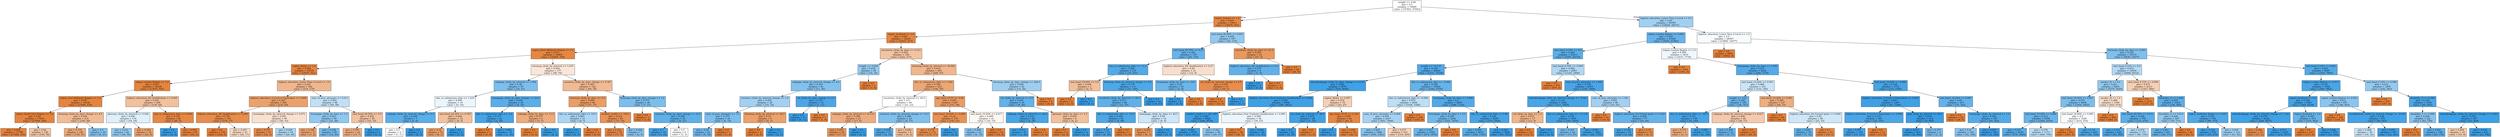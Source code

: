 digraph Tree {
node [shape=box, style="filled", color="black"] ;
0 [label="weight <= 0.99\ngini = 0.5\nsamples = 74806\nvalue = [37403, 37403]", fillcolor="#e5813900"] ;
1 [label="region_Ireland <= 1.0\ngini = 0.091\nsamples = 19411\nvalue = [18479, 932]", fillcolor="#e58139f2"] ;
0 -> 1 [labeldistance=2.5, labelangle=45, headlabel="True"] ;
2 [label="region_Scotland <= 1.0\ngini = 0.081\nsamples = 19244\nvalue = [18427, 817]", fillcolor="#e58139f4"] ;
1 -> 2 ;
3 [label="region_West Midlands Region <= 1.0\ngini = 0.071\nsamples = 18905\nvalue = [18205, 700]", fillcolor="#e58139f5"] ;
2 -> 3 ;
4 [label="region_Wales <= 1.0\ngini = 0.064\nsamples = 18728\nvalue = [18107, 621]", fillcolor="#e58139f6"] ;
3 -> 4 ;
5 [label="region_London Region <= 1.0\ngini = 0.053\nsamples = 18336\nvalue = [17833, 503]", fillcolor="#e58139f8"] ;
4 -> 5 ;
6 [label="region_East Midlands Region <= 1.0\ngini = 0.047\nsamples = 18128\nvalue = [17694, 434]", fillcolor="#e58139f9"] ;
5 -> 6 ;
7 [label="region_South East Region <= 1.0\ngini = 0.04\nsamples = 17914\nvalue = [17548, 366]", fillcolor="#e58139fa"] ;
6 -> 7 ;
8 [label="gini = 0.034\nsamples = 17758\nvalue = [17448, 310]", fillcolor="#e58139fa"] ;
7 -> 8 ;
9 [label="gini = 0.46\nsamples = 156\nvalue = [100, 56]", fillcolor="#e5813970"] ;
7 -> 9 ;
10 [label="forumng_clicks_by_days_change <= 4.5\ngini = 0.434\nsamples = 214\nvalue = [146, 68]", fillcolor="#e5813988"] ;
6 -> 10 ;
11 [label="gini = 0.379\nsamples = 185\nvalue = [138, 47]", fillcolor="#e58139a8"] ;
10 -> 11 ;
12 [label="gini = 0.4\nsamples = 29\nvalue = [8, 21]", fillcolor="#399de59e"] ;
10 -> 12 ;
13 [label="highest_education_HE Qualification <= 0.005\ngini = 0.443\nsamples = 208\nvalue = [139, 69]", fillcolor="#e5813980"] ;
5 -> 13 ;
14 [label="glossary_clicks_by_interval <= 0.028\ngini = 0.496\nsamples = 118\nvalue = [54, 64]", fillcolor="#399de528"] ;
13 -> 14 ;
15 [label="gini = 0.433\nsamples = 82\nvalue = [26, 56]", fillcolor="#399de589"] ;
14 -> 15 ;
16 [label="gini = 0.346\nsamples = 36\nvalue = [28, 8]", fillcolor="#e58139b6"] ;
14 -> 16 ;
17 [label="due_vs_submission_date <= 0.044\ngini = 0.105\nsamples = 90\nvalue = [85, 5]", fillcolor="#e58139f0"] ;
13 -> 17 ;
18 [label="gini = 0.0\nsamples = 3\nvalue = [0, 3]", fillcolor="#399de5ff"] ;
17 -> 18 ;
19 [label="gini = 0.045\nsamples = 87\nvalue = [85, 2]", fillcolor="#e58139f9"] ;
17 -> 19 ;
20 [label="highest_education_Lower Than A Level <= 1.0\ngini = 0.421\nsamples = 392\nvalue = [274, 118]", fillcolor="#e5813991"] ;
4 -> 20 ;
21 [label="highest_education_A Level or Equivalent <= 0.998\ngini = 0.325\nsamples = 294\nvalue = [234, 60]", fillcolor="#e58139be"] ;
20 -> 21 ;
22 [label="highest_education_HE Qualification <= 0.999\ngini = 0.159\nsamples = 195\nvalue = [178, 17]", fillcolor="#e58139e7"] ;
21 -> 22 ;
23 [label="gini = 0.0\nsamples = 154\nvalue = [154, 0]", fillcolor="#e58139ff"] ;
22 -> 23 ;
24 [label="gini = 0.485\nsamples = 41\nvalue = [24, 17]", fillcolor="#e581394a"] ;
22 -> 24 ;
25 [label="homepage_clicks_by_interval_change <= 0.971\ngini = 0.491\nsamples = 99\nvalue = [56, 43]", fillcolor="#e581393b"] ;
21 -> 25 ;
26 [label="gini = 0.157\nsamples = 35\nvalue = [32, 3]", fillcolor="#e58139e7"] ;
25 -> 26 ;
27 [label="gini = 0.469\nsamples = 64\nvalue = [24, 40]", fillcolor="#399de566"] ;
25 -> 27 ;
28 [label="num_of_prev_attempts <= 0.013\ngini = 0.483\nsamples = 98\nvalue = [40, 58]", fillcolor="#399de54f"] ;
20 -> 28 ;
29 [label="homepage_clicks_by_days <= 1.5\ngini = 0.423\nsamples = 69\nvalue = [21, 48]", fillcolor="#399de58f"] ;
28 -> 29 ;
30 [label="gini = 0.346\nsamples = 9\nvalue = [7, 2]", fillcolor="#e58139b6"] ;
29 -> 30 ;
31 [label="gini = 0.358\nsamples = 60\nvalue = [14, 46]", fillcolor="#399de5b1"] ;
29 -> 31 ;
32 [label="imd_band_40-50% <= 0.5\ngini = 0.452\nsamples = 29\nvalue = [19, 10]", fillcolor="#e5813979"] ;
28 -> 32 ;
33 [label="gini = 0.393\nsamples = 26\nvalue = [19, 7]", fillcolor="#e58139a1"] ;
32 -> 33 ;
34 [label="gini = 0.0\nsamples = 3\nvalue = [0, 3]", fillcolor="#399de5ff"] ;
32 -> 34 ;
35 [label="forumng_clicks_by_interval <= 1.035\ngini = 0.494\nsamples = 177\nvalue = [98, 79]", fillcolor="#e5813931"] ;
3 -> 35 ;
36 [label="subpage_clicks_by_interval <= 1.594\ngini = 0.38\nsamples = 55\nvalue = [14, 41]", fillcolor="#399de5a8"] ;
35 -> 36 ;
37 [label="due_vs_submission_date <= 1.218\ngini = 0.499\nsamples = 19\nvalue = [9, 10]", fillcolor="#399de519"] ;
36 -> 37 ;
38 [label="subpage_clicks_by_interval_change <= 0.5\ngini = 0.245\nsamples = 7\nvalue = [1, 6]", fillcolor="#399de5d4"] ;
37 -> 38 ;
39 [label="gini = 0.5\nsamples = 2\nvalue = [1, 1]", fillcolor="#e5813900"] ;
38 -> 39 ;
40 [label="gini = 0.0\nsamples = 5\nvalue = [0, 5]", fillcolor="#399de5ff"] ;
38 -> 40 ;
41 [label="imd_band_20-30% <= 0.555\ngini = 0.444\nsamples = 12\nvalue = [8, 4]", fillcolor="#e581397f"] ;
37 -> 41 ;
42 [label="gini = 0.32\nsamples = 10\nvalue = [8, 2]", fillcolor="#e58139bf"] ;
41 -> 42 ;
43 [label="gini = 0.0\nsamples = 2\nvalue = [0, 2]", fillcolor="#399de5ff"] ;
41 -> 43 ;
44 [label="homepage_clicks_by_days_change <= 22.0\ngini = 0.239\nsamples = 36\nvalue = [5, 31]", fillcolor="#399de5d6"] ;
36 -> 44 ;
45 [label="due_vs_submission_date <= -4.0\ngini = 0.117\nsamples = 32\nvalue = [2, 30]", fillcolor="#399de5ee"] ;
44 -> 45 ;
46 [label="gini = 0.0\nsamples = 1\nvalue = [1, 0]", fillcolor="#e58139ff"] ;
45 -> 46 ;
47 [label="gini = 0.062\nsamples = 31\nvalue = [1, 30]", fillcolor="#399de5f6"] ;
45 -> 47 ;
48 [label="subpage_clicks_by_days <= 11.5\ngini = 0.375\nsamples = 4\nvalue = [3, 1]", fillcolor="#e58139aa"] ;
44 -> 48 ;
49 [label="gini = 0.0\nsamples = 3\nvalue = [3, 0]", fillcolor="#e58139ff"] ;
48 -> 49 ;
50 [label="gini = 0.0\nsamples = 1\nvalue = [0, 1]", fillcolor="#399de5ff"] ;
48 -> 50 ;
51 [label="resource_clicks_by_days_change <= 4.787\ngini = 0.429\nsamples = 122\nvalue = [84, 38]", fillcolor="#e581398c"] ;
35 -> 51 ;
52 [label="forumng_clicks_by_days <= 0.5\ngini = 0.296\nsamples = 94\nvalue = [77, 17]", fillcolor="#e58139c7"] ;
51 -> 52 ;
53 [label="due_vs_submission_date <= 14.0\ngini = 0.463\nsamples = 11\nvalue = [4, 7]", fillcolor="#399de56d"] ;
52 -> 53 ;
54 [label="gini = 0.0\nsamples = 7\nvalue = [0, 7]", fillcolor="#399de5ff"] ;
53 -> 54 ;
55 [label="gini = 0.0\nsamples = 4\nvalue = [4, 0]", fillcolor="#e58139ff"] ;
53 -> 55 ;
56 [label="studied_credits <= 105.0\ngini = 0.212\nsamples = 83\nvalue = [73, 10]", fillcolor="#e58139dc"] ;
52 -> 56 ;
57 [label="gini = 0.123\nsamples = 76\nvalue = [71, 5]", fillcolor="#e58139ed"] ;
56 -> 57 ;
58 [label="gini = 0.408\nsamples = 7\nvalue = [2, 5]", fillcolor="#399de599"] ;
56 -> 58 ;
59 [label="forumng_clicks_by_days_change <= 1.0\ngini = 0.375\nsamples = 28\nvalue = [7, 21]", fillcolor="#399de5aa"] ;
51 -> 59 ;
60 [label="gini = 0.0\nsamples = 3\nvalue = [3, 0]", fillcolor="#e58139ff"] ;
59 -> 60 ;
61 [label="resource_clicks_by_days_change <= 14.5\ngini = 0.269\nsamples = 25\nvalue = [4, 21]", fillcolor="#399de5ce"] ;
59 -> 61 ;
62 [label="gini = 0.1\nsamples = 19\nvalue = [1, 18]", fillcolor="#399de5f1"] ;
61 -> 62 ;
63 [label="gini = 0.5\nsamples = 6\nvalue = [3, 3]", fillcolor="#e5813900"] ;
61 -> 63 ;
64 [label="oucontent_clicks_by_days <= 4.313\ngini = 0.452\nsamples = 339\nvalue = [222, 117]", fillcolor="#e5813979"] ;
2 -> 64 ;
65 [label="weight <= 0.029\ngini = 0.434\nsamples = 44\nvalue = [14, 30]", fillcolor="#399de588"] ;
64 -> 65 ;
66 [label="subpage_clicks_by_interval_change <= 4.5\ngini = 0.393\nsamples = 41\nvalue = [11, 30]", fillcolor="#399de5a1"] ;
65 -> 66 ;
67 [label="resource_clicks_by_interval_change <= 3.5\ngini = 0.452\nsamples = 29\nvalue = [10, 19]", fillcolor="#399de579"] ;
66 -> 67 ;
68 [label="num_of_prev_attempts <= 1.5\ngini = 0.375\nsamples = 24\nvalue = [6, 18]", fillcolor="#399de5aa"] ;
67 -> 68 ;
69 [label="gini = 0.34\nsamples = 23\nvalue = [5, 18]", fillcolor="#399de5b8"] ;
68 -> 69 ;
70 [label="gini = 0.0\nsamples = 1\nvalue = [1, 0]", fillcolor="#e58139ff"] ;
68 -> 70 ;
71 [label="forumng_clicks_by_interval <= 28.5\ngini = 0.32\nsamples = 5\nvalue = [4, 1]", fillcolor="#e58139bf"] ;
67 -> 71 ;
72 [label="gini = 0.0\nsamples = 4\nvalue = [4, 0]", fillcolor="#e58139ff"] ;
71 -> 72 ;
73 [label="gini = 0.0\nsamples = 1\nvalue = [0, 1]", fillcolor="#399de5ff"] ;
71 -> 73 ;
74 [label="url_clicks_by_days_change <= 2.5\ngini = 0.153\nsamples = 12\nvalue = [1, 11]", fillcolor="#399de5e8"] ;
66 -> 74 ;
75 [label="gini = 0.0\nsamples = 11\nvalue = [0, 11]", fillcolor="#399de5ff"] ;
74 -> 75 ;
76 [label="gini = 0.0\nsamples = 1\nvalue = [1, 0]", fillcolor="#e58139ff"] ;
74 -> 76 ;
77 [label="gini = 0.0\nsamples = 3\nvalue = [3, 0]", fillcolor="#e58139ff"] ;
65 -> 77 ;
78 [label="forumng_clicks_by_interval <= 34.948\ngini = 0.416\nsamples = 295\nvalue = [208, 87]", fillcolor="#e5813994"] ;
64 -> 78 ;
79 [label="due_vs_submission_date <= 1.029\ngini = 0.358\nsamples = 253\nvalue = [194, 59]", fillcolor="#e58139b1"] ;
78 -> 79 ;
80 [label="oucontent_clicks_by_interval <= 29.0\ngini = 0.5\nsamples = 46\nvalue = [23, 23]", fillcolor="#e5813900"] ;
79 -> 80 ;
81 [label="subpage_clicks_by_interval <= 10.113\ngini = 0.386\nsamples = 23\nvalue = [17, 6]", fillcolor="#e58139a5"] ;
80 -> 81 ;
82 [label="gini = 0.255\nsamples = 20\nvalue = [17, 3]", fillcolor="#e58139d2"] ;
81 -> 82 ;
83 [label="gini = 0.0\nsamples = 3\nvalue = [0, 3]", fillcolor="#399de5ff"] ;
81 -> 83 ;
84 [label="resource_clicks_by_interval_change <= 10.5\ngini = 0.386\nsamples = 23\nvalue = [6, 17]", fillcolor="#399de5a5"] ;
80 -> 84 ;
85 [label="gini = 0.208\nsamples = 17\nvalue = [2, 15]", fillcolor="#399de5dd"] ;
84 -> 85 ;
86 [label="gini = 0.444\nsamples = 6\nvalue = [4, 2]", fillcolor="#e581397f"] ;
84 -> 86 ;
87 [label="age_band_35-55 <= 0.98\ngini = 0.287\nsamples = 207\nvalue = [171, 36]", fillcolor="#e58139c9"] ;
79 -> 87 ;
88 [label="imd_band_10-20% <= 0.985\ngini = 0.21\nsamples = 176\nvalue = [155, 21]", fillcolor="#e58139dc"] ;
87 -> 88 ;
89 [label="gini = 0.178\nsamples = 172\nvalue = [155, 17]", fillcolor="#e58139e3"] ;
88 -> 89 ;
90 [label="gini = 0.0\nsamples = 4\nvalue = [0, 4]", fillcolor="#399de5ff"] ;
88 -> 90 ;
91 [label="imd_band_10-20% <= 0.017\ngini = 0.499\nsamples = 31\nvalue = [16, 15]", fillcolor="#e5813910"] ;
87 -> 91 ;
92 [label="gini = 0.408\nsamples = 21\nvalue = [6, 15]", fillcolor="#399de599"] ;
91 -> 92 ;
93 [label="gini = 0.0\nsamples = 10\nvalue = [10, 0]", fillcolor="#e58139ff"] ;
91 -> 93 ;
94 [label="forumng_clicks_by_days_change <= 228.5\ngini = 0.444\nsamples = 42\nvalue = [14, 28]", fillcolor="#399de57f"] ;
78 -> 94 ;
95 [label="url_clicks_by_interval <= 2.5\ngini = 0.291\nsamples = 34\nvalue = [6, 28]", fillcolor="#399de5c8"] ;
94 -> 95 ;
96 [label="subpage_clicks_by_interval <= 26.0\ngini = 0.133\nsamples = 28\nvalue = [2, 26]", fillcolor="#399de5eb"] ;
95 -> 96 ;
97 [label="gini = 0.071\nsamples = 27\nvalue = [1, 26]", fillcolor="#399de5f5"] ;
96 -> 97 ;
98 [label="gini = 0.0\nsamples = 1\nvalue = [1, 0]", fillcolor="#e58139ff"] ;
96 -> 98 ;
99 [label="glossary_clicks_by_days <= 1.5\ngini = 0.444\nsamples = 6\nvalue = [4, 2]", fillcolor="#e581397f"] ;
95 -> 99 ;
100 [label="gini = 0.0\nsamples = 4\nvalue = [4, 0]", fillcolor="#e58139ff"] ;
99 -> 100 ;
101 [label="gini = 0.0\nsamples = 2\nvalue = [0, 2]", fillcolor="#399de5ff"] ;
99 -> 101 ;
102 [label="gini = 0.0\nsamples = 8\nvalue = [8, 0]", fillcolor="#e58139ff"] ;
94 -> 102 ;
103 [label="imd_band_80-90% <= 0.003\ngini = 0.429\nsamples = 167\nvalue = [52, 115]", fillcolor="#399de58c"] ;
1 -> 103 ;
104 [label="imd_band_60-70% <= 0.27\ngini = 0.302\nsamples = 135\nvalue = [25, 110]", fillcolor="#399de5c5"] ;
103 -> 104 ;
105 [label="due_vs_submission_date <= -11.5\ngini = 0.202\nsamples = 114\nvalue = [13, 101]", fillcolor="#399de5de"] ;
104 -> 105 ;
106 [label="imd_band_50-60% <= 0.5\ngini = 0.444\nsamples = 3\nvalue = [2, 1]", fillcolor="#e581397f"] ;
105 -> 106 ;
107 [label="gini = 0.0\nsamples = 2\nvalue = [2, 0]", fillcolor="#e58139ff"] ;
106 -> 107 ;
108 [label="gini = 0.0\nsamples = 1\nvalue = [0, 1]", fillcolor="#399de5ff"] ;
106 -> 108 ;
109 [label="forumng_clicks_by_interval_change <= 0.5\ngini = 0.179\nsamples = 111\nvalue = [11, 100]", fillcolor="#399de5e3"] ;
105 -> 109 ;
110 [label="oucontent_clicks_by_interval <= 46.0\ngini = 0.271\nsamples = 68\nvalue = [11, 57]", fillcolor="#399de5ce"] ;
109 -> 110 ;
111 [label="due_vs_submission_date <= 13.5\ngini = 0.168\nsamples = 54\nvalue = [5, 49]", fillcolor="#399de5e5"] ;
110 -> 111 ;
112 [label="gini = 0.14\nsamples = 53\nvalue = [4, 49]", fillcolor="#399de5ea"] ;
111 -> 112 ;
113 [label="gini = 0.0\nsamples = 1\nvalue = [1, 0]", fillcolor="#e58139ff"] ;
111 -> 113 ;
114 [label="homepage_clicks_by_days <= 20.5\ngini = 0.49\nsamples = 14\nvalue = [6, 8]", fillcolor="#399de540"] ;
110 -> 114 ;
115 [label="gini = 0.245\nsamples = 7\nvalue = [6, 1]", fillcolor="#e58139d4"] ;
114 -> 115 ;
116 [label="gini = 0.0\nsamples = 7\nvalue = [0, 7]", fillcolor="#399de5ff"] ;
114 -> 116 ;
117 [label="gini = 0.0\nsamples = 43\nvalue = [0, 43]", fillcolor="#399de5ff"] ;
109 -> 117 ;
118 [label="highest_education_HE Qualification <= 0.27\ngini = 0.49\nsamples = 21\nvalue = [12, 9]", fillcolor="#e5813940"] ;
104 -> 118 ;
119 [label="homepage_clicks_by_days <= 18.0\ngini = 0.32\nsamples = 10\nvalue = [2, 8]", fillcolor="#399de5bf"] ;
118 -> 119 ;
120 [label="gini = 0.0\nsamples = 8\nvalue = [0, 8]", fillcolor="#399de5ff"] ;
119 -> 120 ;
121 [label="gini = 0.0\nsamples = 2\nvalue = [2, 0]", fillcolor="#e58139ff"] ;
119 -> 121 ;
122 [label="url_clicks_by_interval_change <= 0.5\ngini = 0.165\nsamples = 11\nvalue = [10, 1]", fillcolor="#e58139e6"] ;
118 -> 122 ;
123 [label="gini = 0.0\nsamples = 10\nvalue = [10, 0]", fillcolor="#e58139ff"] ;
122 -> 123 ;
124 [label="gini = 0.0\nsamples = 1\nvalue = [0, 1]", fillcolor="#399de5ff"] ;
122 -> 124 ;
125 [label="oucontent_clicks_by_days <= 21.5\ngini = 0.264\nsamples = 32\nvalue = [27, 5]", fillcolor="#e58139d0"] ;
103 -> 125 ;
126 [label="highest_education_HE Qualification <= 0.5\ngini = 0.278\nsamples = 6\nvalue = [1, 5]", fillcolor="#399de5cc"] ;
125 -> 126 ;
127 [label="gini = 0.0\nsamples = 5\nvalue = [0, 5]", fillcolor="#399de5ff"] ;
126 -> 127 ;
128 [label="gini = 0.0\nsamples = 1\nvalue = [1, 0]", fillcolor="#e58139ff"] ;
126 -> 128 ;
129 [label="gini = 0.0\nsamples = 26\nvalue = [26, 0]", fillcolor="#e58139ff"] ;
125 -> 129 ;
130 [label="highest_education_Lower Than A Level <= 0.0\ngini = 0.45\nsamples = 55395\nvalue = [18924, 36471]", fillcolor="#399de57b"] ;
0 -> 130 [labeldistance=2.5, labelangle=-45, headlabel="False"] ;
131 [label="region_London Region <= 0.002\ngini = 0.303\nsamples = 27028\nvalue = [5034, 21994]", fillcolor="#399de5c5"] ;
130 -> 131 ;
132 [label="imd_band_0-10% <= 0.0\ngini = 0.246\nsamples = 23613\nvalue = [3397, 20216]", fillcolor="#399de5d4"] ;
131 -> 132 ;
133 [label="weight <= 10.133\ngini = 0.196\nsamples = 20620\nvalue = [2272, 18348]", fillcolor="#399de5df"] ;
132 -> 133 ;
134 [label="sharedsubpage_clicks_by_days_change <= 0.135\ngini = 0.064\nsamples = 9978\nvalue = [330, 9648]", fillcolor="#399de5f6"] ;
133 -> 134 ;
135 [label="highest_education_Post Graduate Qualification <= 0.028\ngini = 0.056\nsamples = 9908\nvalue = [287, 9621]", fillcolor="#399de5f7"] ;
134 -> 135 ;
136 [label="studied_credits <= 221.285\ngini = 0.049\nsamples = 9826\nvalue = [248, 9578]", fillcolor="#399de5f8"] ;
135 -> 136 ;
137 [label="gini = 0.044\nsamples = 9730\nvalue = [219, 9511]", fillcolor="#399de5f9"] ;
136 -> 137 ;
138 [label="gini = 0.422\nsamples = 96\nvalue = [29, 67]", fillcolor="#399de591"] ;
136 -> 138 ;
139 [label="highest_education_Post Graduate Qualification <= 0.985\ngini = 0.499\nsamples = 82\nvalue = [39, 43]", fillcolor="#399de518"] ;
135 -> 139 ;
140 [label="gini = 0.0\nsamples = 38\nvalue = [38, 0]", fillcolor="#e58139ff"] ;
139 -> 140 ;
141 [label="gini = 0.044\nsamples = 44\nvalue = [1, 43]", fillcolor="#399de5f9"] ;
139 -> 141 ;
142 [label="region_Wales <= 0.087\ngini = 0.474\nsamples = 70\nvalue = [43, 27]", fillcolor="#e581395f"] ;
134 -> 142 ;
143 [label="url_clicks_by_interval <= 39.5\ngini = 0.074\nsamples = 26\nvalue = [1, 25]", fillcolor="#399de5f5"] ;
142 -> 143 ;
144 [label="gini = 0.0\nsamples = 25\nvalue = [0, 25]", fillcolor="#399de5ff"] ;
143 -> 144 ;
145 [label="gini = 0.0\nsamples = 1\nvalue = [1, 0]", fillcolor="#e58139ff"] ;
143 -> 145 ;
146 [label="age_band_35-55 <= 0.164\ngini = 0.087\nsamples = 44\nvalue = [42, 2]", fillcolor="#e58139f3"] ;
142 -> 146 ;
147 [label="gini = 0.0\nsamples = 1\nvalue = [0, 1]", fillcolor="#399de5ff"] ;
146 -> 147 ;
148 [label="gini = 0.045\nsamples = 43\nvalue = [42, 1]", fillcolor="#e58139f9"] ;
146 -> 148 ;
149 [label="due_vs_submission_date <= -0.006\ngini = 0.298\nsamples = 10642\nvalue = [1942, 8700]", fillcolor="#399de5c6"] ;
133 -> 149 ;
150 [label="due_vs_submission_date <= -0.998\ngini = 0.479\nsamples = 2602\nvalue = [1036, 1566]", fillcolor="#399de556"] ;
149 -> 150 ;
151 [label="num_of_prev_attempts <= 0.008\ngini = 0.456\nsamples = 2417\nvalue = [851, 1566]", fillcolor="#399de574"] ;
150 -> 151 ;
152 [label="gini = 0.405\nsamples = 1896\nvalue = [535, 1361]", fillcolor="#399de59b"] ;
151 -> 152 ;
153 [label="gini = 0.477\nsamples = 521\nvalue = [316, 205]", fillcolor="#e581395a"] ;
151 -> 153 ;
154 [label="gini = 0.0\nsamples = 185\nvalue = [185, 0]", fillcolor="#e58139ff"] ;
150 -> 154 ;
155 [label="homepage_clicks_by_days <= 5.986\ngini = 0.2\nsamples = 8040\nvalue = [906, 7134]", fillcolor="#399de5df"] ;
149 -> 155 ;
156 [label="homepage_clicks_by_days <= 5.0\ngini = 0.344\nsamples = 2401\nvalue = [531, 1870]", fillcolor="#399de5b7"] ;
155 -> 156 ;
157 [label="gini = 0.323\nsamples = 2344\nvalue = [474, 1870]", fillcolor="#399de5be"] ;
156 -> 157 ;
158 [label="gini = 0.0\nsamples = 57\nvalue = [57, 0]", fillcolor="#e58139ff"] ;
156 -> 158 ;
159 [label="due_vs_submission_date <= 0.99\ngini = 0.124\nsamples = 5639\nvalue = [375, 5264]", fillcolor="#399de5ed"] ;
155 -> 159 ;
160 [label="gini = 0.246\nsamples = 2033\nvalue = [292, 1741]", fillcolor="#399de5d4"] ;
159 -> 160 ;
161 [label="gini = 0.045\nsamples = 3606\nvalue = [83, 3523]", fillcolor="#399de5f9"] ;
159 -> 161 ;
162 [label="imd_band_0-10% <= 0.999\ngini = 0.469\nsamples = 2993\nvalue = [1125, 1868]", fillcolor="#399de565"] ;
132 -> 162 ;
163 [label="gini = 0.0\nsamples = 975\nvalue = [975, 0]", fillcolor="#e58139ff"] ;
162 -> 163 ;
164 [label="num_of_prev_attempts <= 1.025\ngini = 0.138\nsamples = 2018\nvalue = [150, 1868]", fillcolor="#399de5eb"] ;
162 -> 164 ;
165 [label="sharedsubpage_clicks_by_interval_change <= -0.041\ngini = 0.114\nsamples = 1922\nvalue = [117, 1805]", fillcolor="#399de5ee"] ;
164 -> 165 ;
166 [label="url_clicks_by_days <= 1.5\ngini = 0.415\nsamples = 17\nvalue = [12, 5]", fillcolor="#e5813995"] ;
165 -> 166 ;
167 [label="gini = 0.0\nsamples = 12\nvalue = [12, 0]", fillcolor="#e58139ff"] ;
166 -> 167 ;
168 [label="gini = 0.0\nsamples = 5\nvalue = [0, 5]", fillcolor="#399de5ff"] ;
166 -> 168 ;
169 [label="due_vs_submission_date <= -11.132\ngini = 0.104\nsamples = 1905\nvalue = [105, 1800]", fillcolor="#399de5f0"] ;
165 -> 169 ;
170 [label="gini = 0.367\nsamples = 62\nvalue = [15, 47]", fillcolor="#399de5ae"] ;
169 -> 170 ;
171 [label="gini = 0.093\nsamples = 1843\nvalue = [90, 1753]", fillcolor="#399de5f2"] ;
169 -> 171 ;
172 [label="num_of_prev_attempts <= 1.941\ngini = 0.451\nsamples = 96\nvalue = [33, 63]", fillcolor="#399de579"] ;
164 -> 172 ;
173 [label="gini = 0.0\nsamples = 19\nvalue = [19, 0]", fillcolor="#e58139ff"] ;
172 -> 173 ;
174 [label="highest_education_No Formal quals <= 0.349\ngini = 0.298\nsamples = 77\nvalue = [14, 63]", fillcolor="#399de5c6"] ;
172 -> 174 ;
175 [label="gini = 0.138\nsamples = 67\nvalue = [5, 62]", fillcolor="#399de5ea"] ;
174 -> 175 ;
176 [label="gini = 0.18\nsamples = 10\nvalue = [9, 1]", fillcolor="#e58139e3"] ;
174 -> 176 ;
177 [label="region_London Region <= 1.0\ngini = 0.499\nsamples = 3415\nvalue = [1637, 1778]", fillcolor="#399de514"] ;
131 -> 177 ;
178 [label="gini = 0.0\nsamples = 1391\nvalue = [1391, 0]", fillcolor="#e58139ff"] ;
177 -> 178 ;
179 [label="homepage_clicks_by_days <= 1.955\ngini = 0.214\nsamples = 2024\nvalue = [246, 1778]", fillcolor="#399de5dc"] ;
177 -> 179 ;
180 [label="imd_band_10-20% <= 0.003\ngini = 0.488\nsamples = 312\nvalue = [132, 180]", fillcolor="#399de544"] ;
179 -> 180 ;
181 [label="weight <= 19.0\ngini = 0.326\nsamples = 185\nvalue = [38, 147]", fillcolor="#399de5bd"] ;
180 -> 181 ;
182 [label="due_vs_submission_date <= -22.0\ngini = 0.121\nsamples = 139\nvalue = [9, 130]", fillcolor="#399de5ed"] ;
181 -> 182 ;
183 [label="gini = 0.375\nsamples = 4\nvalue = [3, 1]", fillcolor="#e58139aa"] ;
182 -> 183 ;
184 [label="gini = 0.085\nsamples = 135\nvalue = [6, 129]", fillcolor="#399de5f3"] ;
182 -> 184 ;
185 [label="subpage_clicks_by_interval_change <= 0.027\ngini = 0.466\nsamples = 46\nvalue = [29, 17]", fillcolor="#e581396a"] ;
181 -> 185 ;
186 [label="gini = 0.308\nsamples = 21\nvalue = [4, 17]", fillcolor="#399de5c3"] ;
185 -> 186 ;
187 [label="gini = 0.0\nsamples = 25\nvalue = [25, 0]", fillcolor="#e58139ff"] ;
185 -> 187 ;
188 [label="imd_band_10-20% <= 0.991\ngini = 0.385\nsamples = 127\nvalue = [94, 33]", fillcolor="#e58139a5"] ;
180 -> 188 ;
189 [label="gini = 0.0\nsamples = 69\nvalue = [69, 0]", fillcolor="#e58139ff"] ;
188 -> 189 ;
190 [label="highest_education_No Formal quals <= 0.006\ngini = 0.49\nsamples = 58\nvalue = [25, 33]", fillcolor="#399de53e"] ;
188 -> 190 ;
191 [label="gini = 0.295\nsamples = 39\nvalue = [7, 32]", fillcolor="#399de5c7"] ;
190 -> 191 ;
192 [label="gini = 0.1\nsamples = 19\nvalue = [18, 1]", fillcolor="#e58139f1"] ;
190 -> 192 ;
193 [label="imd_band_10-20% <= 0.068\ngini = 0.124\nsamples = 1712\nvalue = [114, 1598]", fillcolor="#399de5ed"] ;
179 -> 193 ;
194 [label="highest_education_A Level or Equivalent <= 0.952\ngini = 0.061\nsamples = 1297\nvalue = [41, 1256]", fillcolor="#399de5f7"] ;
193 -> 194 ;
195 [label="highest_education_A Level or Equivalent <= 0.098\ngini = 0.153\nsamples = 383\nvalue = [32, 351]", fillcolor="#399de5e8"] ;
194 -> 195 ;
196 [label="gini = 0.097\nsamples = 370\nvalue = [19, 351]", fillcolor="#399de5f1"] ;
195 -> 196 ;
197 [label="gini = 0.0\nsamples = 13\nvalue = [13, 0]", fillcolor="#e58139ff"] ;
195 -> 197 ;
198 [label="quiz_clicks_by_interval <= 94.5\ngini = 0.019\nsamples = 914\nvalue = [9, 905]", fillcolor="#399de5fc"] ;
194 -> 198 ;
199 [label="gini = 0.017\nsamples = 910\nvalue = [8, 902]", fillcolor="#399de5fd"] ;
198 -> 199 ;
200 [label="gini = 0.375\nsamples = 4\nvalue = [1, 3]", fillcolor="#399de5aa"] ;
198 -> 200 ;
201 [label="imd_band_10-20% <= 0.987\ngini = 0.29\nsamples = 415\nvalue = [73, 342]", fillcolor="#399de5c9"] ;
193 -> 201 ;
202 [label="gini = 0.0\nsamples = 28\nvalue = [28, 0]", fillcolor="#e58139ff"] ;
201 -> 202 ;
203 [label="homepage_clicks_by_interval <= 1.0\ngini = 0.206\nsamples = 387\nvalue = [45, 342]", fillcolor="#399de5dd"] ;
201 -> 203 ;
204 [label="gini = 0.41\nsamples = 146\nvalue = [42, 104]", fillcolor="#399de598"] ;
203 -> 204 ;
205 [label="gini = 0.025\nsamples = 241\nvalue = [3, 238]", fillcolor="#399de5fc"] ;
203 -> 205 ;
206 [label="highest_education_Lower Than A Level <= 1.0\ngini = 0.5\nsamples = 28367\nvalue = [13890, 14477]", fillcolor="#399de50a"] ;
130 -> 206 ;
207 [label="gini = 0.0\nsamples = 8852\nvalue = [8852, 0]", fillcolor="#e58139ff"] ;
206 -> 207 ;
208 [label="forumng_clicks_by_days <= 4.993\ngini = 0.383\nsamples = 19515\nvalue = [5038, 14477]", fillcolor="#399de5a6"] ;
206 -> 208 ;
209 [label="imd_band_0-10% <= 0.0\ngini = 0.472\nsamples = 10518\nvalue = [4006, 6512]", fillcolor="#399de562"] ;
208 -> 209 ;
210 [label="gender_M <= 0.0\ngini = 0.431\nsamples = 8205\nvalue = [2579, 5626]", fillcolor="#399de58a"] ;
209 -> 210 ;
211 [label="imd_band_30-40% <= 0.001\ngini = 0.375\nsamples = 6606\nvalue = [1654, 4952]", fillcolor="#399de5aa"] ;
210 -> 211 ;
212 [label="imd_band_10-20% <= 0.006\ngini = 0.313\nsamples = 5358\nvalue = [1040, 4318]", fillcolor="#399de5c2"] ;
211 -> 212 ;
213 [label="gini = 0.237\nsamples = 4185\nvalue = [576, 3609]", fillcolor="#399de5d6"] ;
212 -> 213 ;
214 [label="gini = 0.478\nsamples = 1173\nvalue = [464, 709]", fillcolor="#399de558"] ;
212 -> 214 ;
215 [label="imd_band_30-40% <= 0.996\ngini = 0.5\nsamples = 1248\nvalue = [614, 634]", fillcolor="#399de508"] ;
211 -> 215 ;
216 [label="gini = 0.0\nsamples = 553\nvalue = [553, 0]", fillcolor="#e58139ff"] ;
215 -> 216 ;
217 [label="gini = 0.16\nsamples = 695\nvalue = [61, 634]", fillcolor="#399de5e6"] ;
215 -> 217 ;
218 [label="gender_M <= 1.0\ngini = 0.488\nsamples = 1599\nvalue = [925, 674]", fillcolor="#e5813945"] ;
210 -> 218 ;
219 [label="gini = 0.0\nsamples = 804\nvalue = [804, 0]", fillcolor="#e58139ff"] ;
218 -> 219 ;
220 [label="imd_band_40-50% <= 0.011\ngini = 0.258\nsamples = 795\nvalue = [121, 674]", fillcolor="#399de5d1"] ;
218 -> 220 ;
221 [label="gini = 0.161\nsamples = 624\nvalue = [55, 569]", fillcolor="#399de5e6"] ;
220 -> 221 ;
222 [label="gini = 0.474\nsamples = 171\nvalue = [66, 105]", fillcolor="#399de55f"] ;
220 -> 222 ;
223 [label="imd_band_0-10% <= 0.999\ngini = 0.473\nsamples = 2313\nvalue = [1427, 886]", fillcolor="#e5813961"] ;
209 -> 223 ;
224 [label="gini = 0.0\nsamples = 1271\nvalue = [1271, 0]", fillcolor="#e58139ff"] ;
223 -> 224 ;
225 [label="disability_N <= 0.992\ngini = 0.255\nsamples = 1042\nvalue = [156, 886]", fillcolor="#399de5d2"] ;
223 -> 225 ;
226 [label="disability_N <= 0.014\ngini = 0.426\nsamples = 247\nvalue = [76, 171]", fillcolor="#399de58e"] ;
225 -> 226 ;
227 [label="gini = 0.287\nsamples = 207\nvalue = [36, 171]", fillcolor="#399de5c9"] ;
226 -> 227 ;
228 [label="gini = 0.0\nsamples = 40\nvalue = [40, 0]", fillcolor="#e58139ff"] ;
226 -> 228 ;
229 [label="region_Yorkshire Region <= 0.047\ngini = 0.181\nsamples = 795\nvalue = [80, 715]", fillcolor="#399de5e2"] ;
225 -> 229 ;
230 [label="gini = 0.109\nsamples = 672\nvalue = [39, 633]", fillcolor="#399de5ef"] ;
229 -> 230 ;
231 [label="gini = 0.444\nsamples = 123\nvalue = [41, 82]", fillcolor="#399de57f"] ;
229 -> 231 ;
232 [label="imd_band_0-10% <= 0.001\ngini = 0.203\nsamples = 8997\nvalue = [1032, 7965]", fillcolor="#399de5de"] ;
208 -> 232 ;
233 [label="region_London Region <= 0.017\ngini = 0.143\nsamples = 7592\nvalue = [590, 7002]", fillcolor="#399de5ea"] ;
232 -> 233 ;
234 [label="region_Scotland <= 0.0\ngini = 0.109\nsamples = 6941\nvalue = [402, 6539]", fillcolor="#399de5ef"] ;
233 -> 234 ;
235 [label="sharedsubpage_clicks_by_interval_change <= -1.02\ngini = 0.078\nsamples = 6126\nvalue = [249, 5877]", fillcolor="#399de5f4"] ;
234 -> 235 ;
236 [label="gini = 0.188\nsamples = 19\nvalue = [17, 2]", fillcolor="#e58139e1"] ;
235 -> 236 ;
237 [label="gini = 0.073\nsamples = 6107\nvalue = [232, 5875]", fillcolor="#399de5f5"] ;
235 -> 237 ;
238 [label="region_Scotland <= 1.0\ngini = 0.305\nsamples = 815\nvalue = [153, 662]", fillcolor="#399de5c4"] ;
234 -> 238 ;
239 [label="gini = 0.0\nsamples = 137\nvalue = [137, 0]", fillcolor="#e58139ff"] ;
238 -> 239 ;
240 [label="gini = 0.046\nsamples = 678\nvalue = [16, 662]", fillcolor="#399de5f9"] ;
238 -> 240 ;
241 [label="region_London Region <= 0.992\ngini = 0.411\nsamples = 651\nvalue = [188, 463]", fillcolor="#399de597"] ;
233 -> 241 ;
242 [label="gini = 0.0\nsamples = 160\nvalue = [160, 0]", fillcolor="#e58139ff"] ;
241 -> 242 ;
243 [label="oucollaborate_clicks_by_interval_change <= -0.018\ngini = 0.108\nsamples = 491\nvalue = [28, 463]", fillcolor="#399de5f0"] ;
241 -> 243 ;
244 [label="gini = 0.488\nsamples = 38\nvalue = [16, 22]", fillcolor="#399de546"] ;
243 -> 244 ;
245 [label="gini = 0.052\nsamples = 453\nvalue = [12, 441]", fillcolor="#399de5f8"] ;
243 -> 245 ;
246 [label="imd_band_0-10% <= 0.998\ngini = 0.431\nsamples = 1405\nvalue = [442, 963]", fillcolor="#399de58a"] ;
232 -> 246 ;
247 [label="gini = 0.0\nsamples = 357\nvalue = [357, 0]", fillcolor="#e58139ff"] ;
246 -> 247 ;
248 [label="disability_N <= 0.989\ngini = 0.149\nsamples = 1048\nvalue = [85, 963]", fillcolor="#399de5e8"] ;
246 -> 248 ;
249 [label="disability_Y <= 0.999\ngini = 0.404\nsamples = 221\nvalue = [62, 159]", fillcolor="#399de59c"] ;
248 -> 249 ;
250 [label="gini = 0.0\nsamples = 33\nvalue = [33, 0]", fillcolor="#e58139ff"] ;
249 -> 250 ;
251 [label="gini = 0.261\nsamples = 188\nvalue = [29, 159]", fillcolor="#399de5d0"] ;
249 -> 251 ;
252 [label="sharedsubpage_clicks_by_interval_change <= -0.001\ngini = 0.054\nsamples = 827\nvalue = [23, 804]", fillcolor="#399de5f8"] ;
248 -> 252 ;
253 [label="gini = 0.469\nsamples = 16\nvalue = [10, 6]", fillcolor="#e5813966"] ;
252 -> 253 ;
254 [label="gini = 0.032\nsamples = 811\nvalue = [13, 798]", fillcolor="#399de5fb"] ;
252 -> 254 ;
}